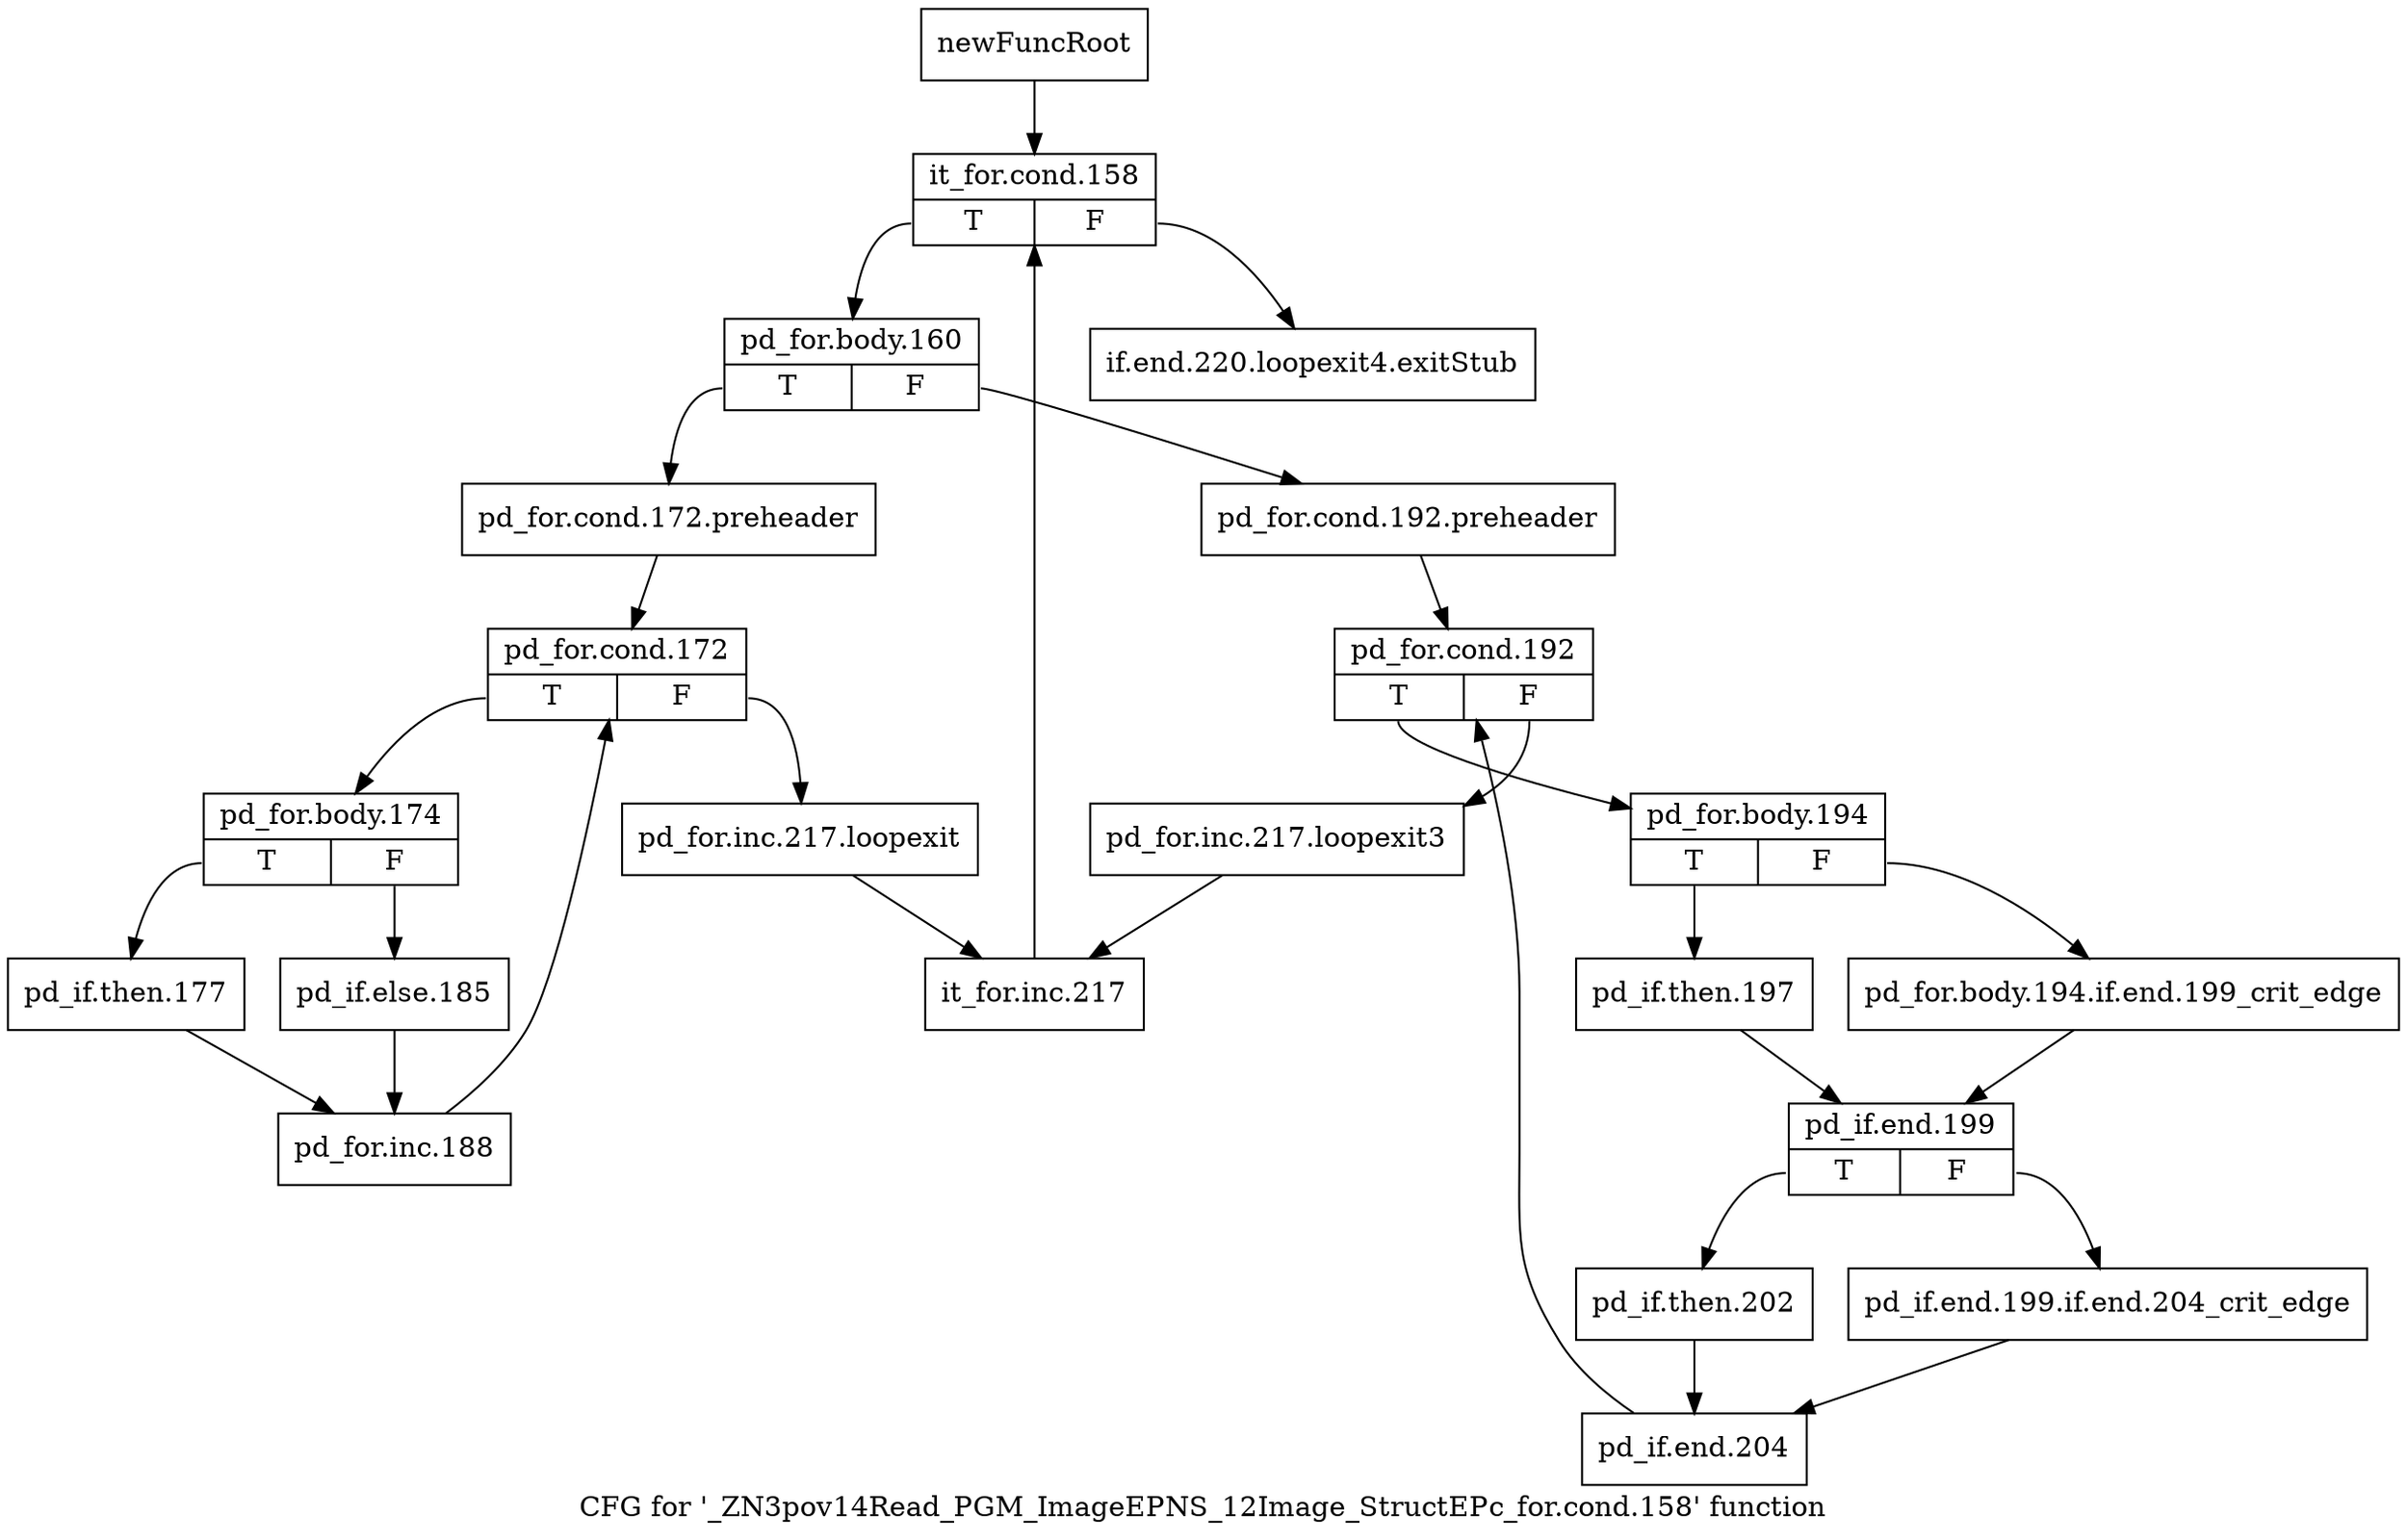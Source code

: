 digraph "CFG for '_ZN3pov14Read_PGM_ImageEPNS_12Image_StructEPc_for.cond.158' function" {
	label="CFG for '_ZN3pov14Read_PGM_ImageEPNS_12Image_StructEPc_for.cond.158' function";

	Node0x29d0520 [shape=record,label="{newFuncRoot}"];
	Node0x29d0520 -> Node0x29d05c0;
	Node0x29d0570 [shape=record,label="{if.end.220.loopexit4.exitStub}"];
	Node0x29d05c0 [shape=record,label="{it_for.cond.158|{<s0>T|<s1>F}}"];
	Node0x29d05c0:s0 -> Node0x29d0610;
	Node0x29d05c0:s1 -> Node0x29d0570;
	Node0x29d0610 [shape=record,label="{pd_for.body.160|{<s0>T|<s1>F}}"];
	Node0x29d0610:s0 -> Node0x29d0980;
	Node0x29d0610:s1 -> Node0x29d0660;
	Node0x29d0660 [shape=record,label="{pd_for.cond.192.preheader}"];
	Node0x29d0660 -> Node0x29d06b0;
	Node0x29d06b0 [shape=record,label="{pd_for.cond.192|{<s0>T|<s1>F}}"];
	Node0x29d06b0:s0 -> Node0x29d0750;
	Node0x29d06b0:s1 -> Node0x29d0700;
	Node0x29d0700 [shape=record,label="{pd_for.inc.217.loopexit3}"];
	Node0x29d0700 -> Node0x29d0a70;
	Node0x29d0750 [shape=record,label="{pd_for.body.194|{<s0>T|<s1>F}}"];
	Node0x29d0750:s0 -> Node0x29d07f0;
	Node0x29d0750:s1 -> Node0x29d07a0;
	Node0x29d07a0 [shape=record,label="{pd_for.body.194.if.end.199_crit_edge}"];
	Node0x29d07a0 -> Node0x29d0840;
	Node0x29d07f0 [shape=record,label="{pd_if.then.197}"];
	Node0x29d07f0 -> Node0x29d0840;
	Node0x29d0840 [shape=record,label="{pd_if.end.199|{<s0>T|<s1>F}}"];
	Node0x29d0840:s0 -> Node0x29d08e0;
	Node0x29d0840:s1 -> Node0x29d0890;
	Node0x29d0890 [shape=record,label="{pd_if.end.199.if.end.204_crit_edge}"];
	Node0x29d0890 -> Node0x29d0930;
	Node0x29d08e0 [shape=record,label="{pd_if.then.202}"];
	Node0x29d08e0 -> Node0x29d0930;
	Node0x29d0930 [shape=record,label="{pd_if.end.204}"];
	Node0x29d0930 -> Node0x29d06b0;
	Node0x29d0980 [shape=record,label="{pd_for.cond.172.preheader}"];
	Node0x29d0980 -> Node0x29d09d0;
	Node0x29d09d0 [shape=record,label="{pd_for.cond.172|{<s0>T|<s1>F}}"];
	Node0x29d09d0:s0 -> Node0x29d0ac0;
	Node0x29d09d0:s1 -> Node0x29d0a20;
	Node0x29d0a20 [shape=record,label="{pd_for.inc.217.loopexit}"];
	Node0x29d0a20 -> Node0x29d0a70;
	Node0x29d0a70 [shape=record,label="{it_for.inc.217}"];
	Node0x29d0a70 -> Node0x29d05c0;
	Node0x29d0ac0 [shape=record,label="{pd_for.body.174|{<s0>T|<s1>F}}"];
	Node0x29d0ac0:s0 -> Node0x29d0b60;
	Node0x29d0ac0:s1 -> Node0x29d0b10;
	Node0x29d0b10 [shape=record,label="{pd_if.else.185}"];
	Node0x29d0b10 -> Node0x29d0bb0;
	Node0x29d0b60 [shape=record,label="{pd_if.then.177}"];
	Node0x29d0b60 -> Node0x29d0bb0;
	Node0x29d0bb0 [shape=record,label="{pd_for.inc.188}"];
	Node0x29d0bb0 -> Node0x29d09d0;
}
